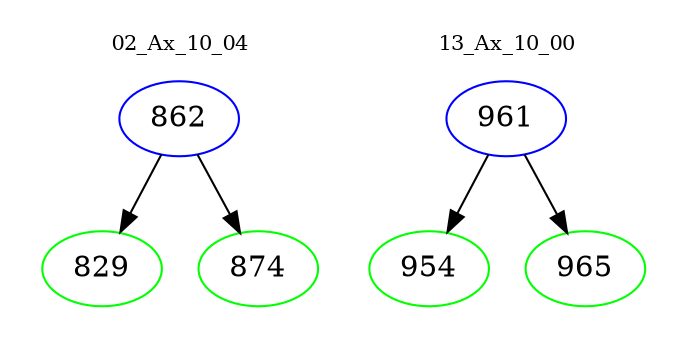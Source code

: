 digraph{
subgraph cluster_0 {
color = white
label = "02_Ax_10_04";
fontsize=10;
T0_862 [label="862", color="blue"]
T0_862 -> T0_829 [color="black"]
T0_829 [label="829", color="green"]
T0_862 -> T0_874 [color="black"]
T0_874 [label="874", color="green"]
}
subgraph cluster_1 {
color = white
label = "13_Ax_10_00";
fontsize=10;
T1_961 [label="961", color="blue"]
T1_961 -> T1_954 [color="black"]
T1_954 [label="954", color="green"]
T1_961 -> T1_965 [color="black"]
T1_965 [label="965", color="green"]
}
}
